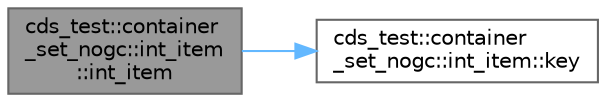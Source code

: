 digraph "cds_test::container_set_nogc::int_item::int_item"
{
 // LATEX_PDF_SIZE
  bgcolor="transparent";
  edge [fontname=Helvetica,fontsize=10,labelfontname=Helvetica,labelfontsize=10];
  node [fontname=Helvetica,fontsize=10,shape=box,height=0.2,width=0.4];
  rankdir="LR";
  Node1 [id="Node000001",label="cds_test::container\l_set_nogc::int_item\l::int_item",height=0.2,width=0.4,color="gray40", fillcolor="grey60", style="filled", fontcolor="black",tooltip=" "];
  Node1 -> Node2 [id="edge2_Node000001_Node000002",color="steelblue1",style="solid",tooltip=" "];
  Node2 [id="Node000002",label="cds_test::container\l_set_nogc::int_item::key",height=0.2,width=0.4,color="grey40", fillcolor="white", style="filled",URL="$structcds__test_1_1container__set__nogc_1_1int__item.html#aff6207232e208707ef88dfac2bbc4f53",tooltip=" "];
}
